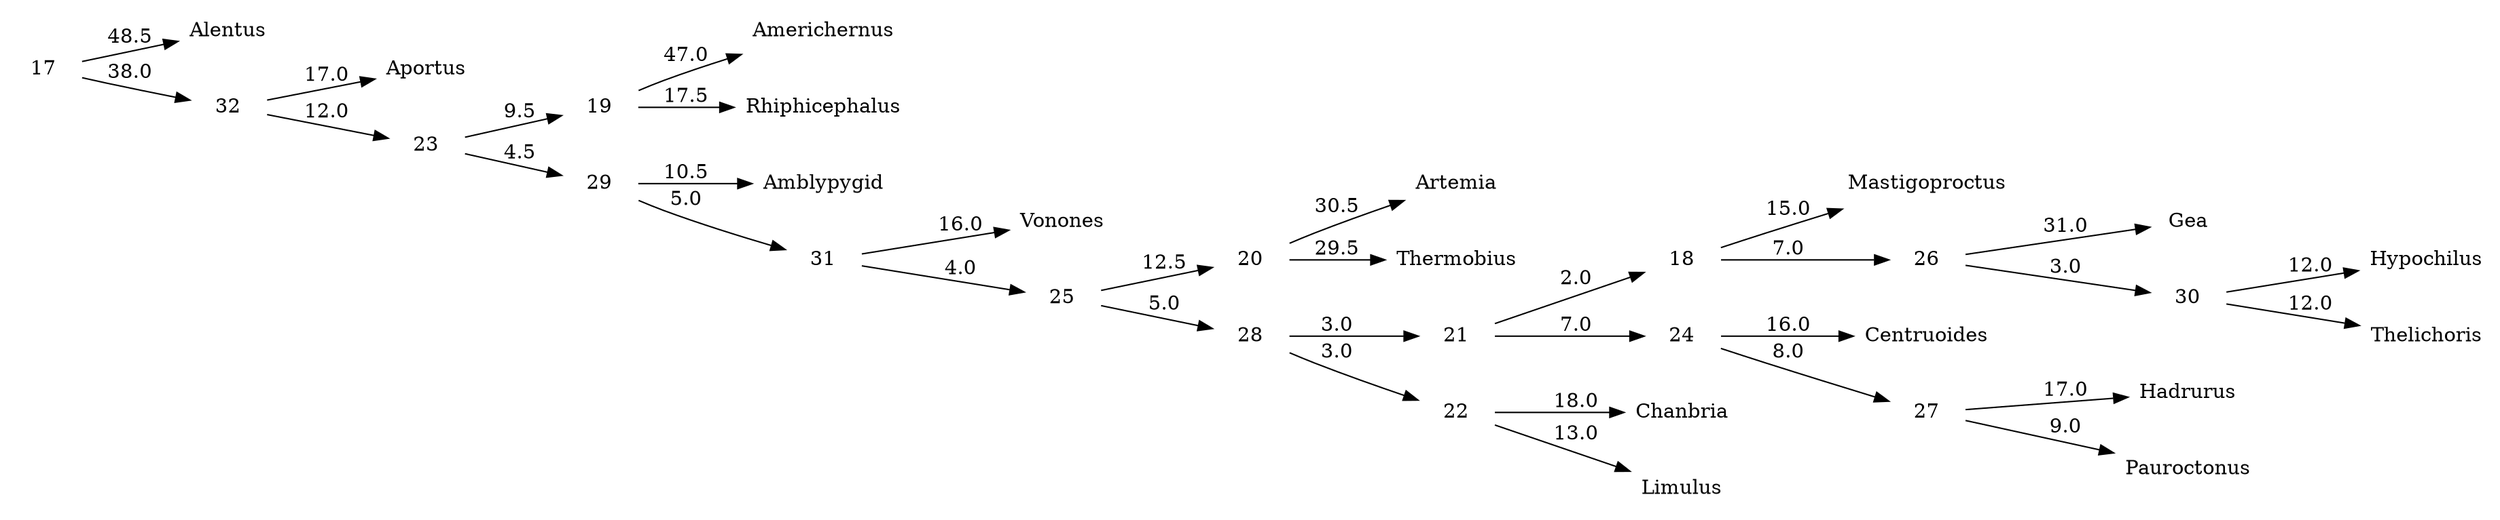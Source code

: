 digraph G {
	rankdir = LR;	node [ shape = none];

    0 [label=Alentus];
    1 [label=Amblypygid];
    2 [label=Americhernus];
    3 [label=Aportus];
    4 [label=Artemia];
    5 [label=Centruoides];
    6 [label=Chanbria];
    7 [label=Gea];
    8 [label=Hadrurus];
    9 [label=Hypochilus];
    10 [label=Limulus];
    11 [label=Mastigoproctus];
    12 [label=Pauroctonus];
    13 [label=Rhiphicephalus];
    14 [label=Thelichoris];
    15 [label=Thermobius];
    16 [label=Vonones];
    17 [];
    18 [];
    19 [];
    20 [];
    21 [];
    22 [];
    23 [];
    24 [];
    25 [];
    26 [];
    27 [];
    28 [];
    29 [];
    30 [];
    31 [];
    32 [];
    17 -> 0 [label=48.5];
    17 -> 32 [label=38.0];
    18 -> 11 [label=15.0];
    18 -> 26 [label=7.0];
    19 -> 2 [label=47.0];
    19 -> 13 [label=17.5];
    20 -> 4 [label=30.5];
    20 -> 15 [label=29.5];
    21 -> 18 [label=2.0];
    21 -> 24 [label=7.0];
    22 -> 6 [label=18.0];
    22 -> 10 [label=13.0];
    23 -> 19 [label=9.5];
    23 -> 29 [label=4.5];
    24 -> 5 [label=16.0];
    24 -> 27 [label=8.0];
    25 -> 20 [label=12.5];
    25 -> 28 [label=5.0];
    26 -> 7 [label=31.0];
    26 -> 30 [label=3.0];
    27 -> 8 [label=17.0];
    27 -> 12 [label=9.0];
    28 -> 21 [label=3.0];
    28 -> 22 [label=3.0];
    29 -> 1 [label=10.5];
    29 -> 31 [label=5.0];
    30 -> 9 [label=12.0];
    30 -> 14 [label=12.0];
    31 -> 16 [label=16.0];
    31 -> 25 [label=4.0];
    32 -> 3 [label=17.0];
    32 -> 23 [label=12.0];
}

//334.0
digraph G {
	rankdir = LR;	node [ shape = none];

    0 [label=Alentus];
    1 [label=Amblypygid];
    2 [label=Americhernus];
    3 [label=Aportus];
    4 [label=Artemia];
    5 [label=Centruoides];
    6 [label=Chanbria];
    7 [label=Gea];
    8 [label=Hadrurus];
    9 [label=Hypochilus];
    10 [label=Limulus];
    11 [label=Mastigoproctus];
    12 [label=Pauroctonus];
    13 [label=Rhiphicephalus];
    14 [label=Thelichoris];
    15 [label=Thermobius];
    16 [label=Vonones];
    17 [];
    18 [];
    19 [];
    20 [];
    21 [];
    22 [];
    23 [];
    24 [];
    25 [];
    26 [];
    27 [];
    28 [];
    29 [];
    30 [];
    31 [];
    32 [];
    17 -> 0 [label=48.5];
    17 -> 32 [label=38.0];
    18 -> 21 [label=1.0];
    18 -> 24 [label=6.5];
    19 -> 16 [label=16.0];
    19 -> 22 [label=3.5];
    20 -> 4 [label=30.5];
    20 -> 15 [label=29.5];
    21 -> 11 [label=14.0];
    21 -> 26 [label=6.0];
    22 -> 20 [label=12.0];
    22 -> 28 [label=4.5];
    23 -> 1 [label=10.5];
    23 -> 19 [label=5.0];
    24 -> 5 [label=15.5];
    24 -> 27 [label=8.5];
    25 -> 2 [label=47.0];
    25 -> 13 [label=17.5];
    26 -> 14 [label=10.0];
    26 -> 30 [label=4.0];
    27 -> 8 [label=17.0];
    27 -> 12 [label=9.0];
    28 -> 18 [label=2.5];
    28 -> 31 [label=2.5];
    29 -> 23 [label=4.5];
    29 -> 25 [label=9.5];
    30 -> 7 [label=32.0];
    30 -> 9 [label=12.0];
    31 -> 6 [label=17.5];
    31 -> 10 [label=13.5];
    32 -> 3 [label=17.0];
    32 -> 29 [label=12.0];
}

//334.0
digraph G {
	rankdir = LR;	node [ shape = none];

    0 [label=Alentus];
    1 [label=Amblypygid];
    2 [label=Americhernus];
    3 [label=Aportus];
    4 [label=Artemia];
    5 [label=Centruoides];
    6 [label=Chanbria];
    7 [label=Gea];
    8 [label=Hadrurus];
    9 [label=Hypochilus];
    10 [label=Limulus];
    11 [label=Mastigoproctus];
    12 [label=Pauroctonus];
    13 [label=Rhiphicephalus];
    14 [label=Thelichoris];
    15 [label=Thermobius];
    16 [label=Vonones];
    17 [];
    18 [];
    19 [];
    20 [];
    21 [];
    22 [];
    23 [];
    24 [];
    25 [];
    26 [];
    27 [];
    28 [];
    29 [];
    30 [];
    31 [];
    32 [];
    17 -> 0 [label=48.5];
    17 -> 32 [label=38.0];
    18 -> 21 [label=2.0];
    18 -> 24 [label=7.0];
    19 -> 16 [label=16.0];
    19 -> 22 [label=4.0];
    20 -> 4 [label=30.5];
    20 -> 15 [label=29.5];
    21 -> 11 [label=15.0];
    21 -> 30 [label=7.0];
    22 -> 20 [label=12.5];
    22 -> 28 [label=5.0];
    23 -> 1 [label=10.5];
    23 -> 19 [label=5.0];
    24 -> 5 [label=16.0];
    24 -> 27 [label=8.0];
    25 -> 2 [label=47.0];
    25 -> 13 [label=17.5];
    26 -> 9 [label=12.0];
    26 -> 14 [label=12.0];
    27 -> 8 [label=17.0];
    27 -> 12 [label=9.0];
    28 -> 18 [label=3.0];
    28 -> 31 [label=3.0];
    29 -> 23 [label=4.5];
    29 -> 25 [label=9.5];
    30 -> 7 [label=31.0];
    30 -> 26 [label=3.0];
    31 -> 6 [label=18.0];
    31 -> 10 [label=13.0];
    32 -> 3 [label=17.0];
    32 -> 29 [label=12.0];
}

//334.0
digraph G {
	rankdir = LR;	node [ shape = none];

    0 [label=Alentus];
    1 [label=Amblypygid];
    2 [label=Americhernus];
    3 [label=Aportus];
    4 [label=Artemia];
    5 [label=Centruoides];
    6 [label=Chanbria];
    7 [label=Gea];
    8 [label=Hadrurus];
    9 [label=Hypochilus];
    10 [label=Limulus];
    11 [label=Mastigoproctus];
    12 [label=Pauroctonus];
    13 [label=Rhiphicephalus];
    14 [label=Thelichoris];
    15 [label=Thermobius];
    16 [label=Vonones];
    17 [];
    18 [];
    19 [];
    20 [];
    21 [];
    22 [];
    23 [];
    24 [];
    25 [];
    26 [];
    27 [];
    28 [];
    29 [];
    30 [];
    31 [];
    32 [];
    17 -> 0 [label=48.5];
    17 -> 32 [label=38.0];
    18 -> 21 [label=1.0];
    18 -> 24 [label=6.5];
    19 -> 16 [label=16.0];
    19 -> 22 [label=3.5];
    20 -> 4 [label=30.5];
    20 -> 15 [label=29.5];
    21 -> 11 [label=14.0];
    21 -> 26 [label=6.0];
    22 -> 20 [label=12.0];
    22 -> 28 [label=4.5];
    23 -> 1 [label=10.5];
    23 -> 19 [label=5.0];
    24 -> 5 [label=15.5];
    24 -> 27 [label=8.5];
    25 -> 2 [label=47.0];
    25 -> 13 [label=17.5];
    26 -> 9 [label=10.0];
    26 -> 30 [label=5.5];
    27 -> 8 [label=17.0];
    27 -> 12 [label=9.0];
    28 -> 18 [label=2.5];
    28 -> 31 [label=2.5];
    29 -> 23 [label=4.5];
    29 -> 25 [label=9.5];
    30 -> 7 [label=31.5];
    30 -> 14 [label=13.5];
    31 -> 6 [label=17.5];
    31 -> 10 [label=13.5];
    32 -> 3 [label=17.0];
    32 -> 29 [label=12.0];
}

//334.0
digraph G {
	rankdir = LR;	node [ shape = none];

    0 [label=Alentus];
    1 [label=Amblypygid];
    2 [label=Americhernus];
    3 [label=Aportus];
    4 [label=Artemia];
    5 [label=Centruoides];
    6 [label=Chanbria];
    7 [label=Gea];
    8 [label=Hadrurus];
    9 [label=Hypochilus];
    10 [label=Limulus];
    11 [label=Mastigoproctus];
    12 [label=Pauroctonus];
    13 [label=Rhiphicephalus];
    14 [label=Thelichoris];
    15 [label=Thermobius];
    16 [label=Vonones];
    17 [];
    18 [];
    19 [];
    20 [];
    21 [];
    22 [];
    23 [];
    24 [];
    25 [];
    26 [];
    27 [];
    28 [];
    29 [];
    30 [];
    31 [];
    32 [];
    17 -> 0 [label=48.5];
    17 -> 23 [label=38.0];
    18 -> 4 [label=30.5];
    18 -> 15 [label=29.5];
    19 -> 20 [label=4.5];
    19 -> 22 [label=9.5];
    20 -> 1 [label=10.5];
    20 -> 21 [label=5.0];
    21 -> 16 [label=16.0];
    21 -> 25 [label=4.0];
    22 -> 2 [label=47.0];
    22 -> 13 [label=17.5];
    23 -> 3 [label=17.0];
    23 -> 19 [label=12.0];
    24 -> 31 [label=3.0];
    24 -> 32 [label=3.0];
    25 -> 18 [label=12.5];
    25 -> 24 [label=5.0];
    26 -> 9 [label=12.0];
    26 -> 14 [label=12.0];
    27 -> 8 [label=17.0];
    27 -> 12 [label=9.0];
    28 -> 5 [label=16.0];
    28 -> 27 [label=8.0];
    29 -> 11 [label=15.0];
    29 -> 30 [label=7.0];
    30 -> 7 [label=31.0];
    30 -> 26 [label=3.0];
    31 -> 28 [label=7.0];
    31 -> 29 [label=2.0];
    32 -> 6 [label=18.0];
    32 -> 10 [label=13.0];
}

//334.0
digraph G {
	rankdir = LR;	node [ shape = none];

    0 [label=Alentus];
    1 [label=Amblypygid];
    2 [label=Americhernus];
    3 [label=Aportus];
    4 [label=Artemia];
    5 [label=Centruoides];
    6 [label=Chanbria];
    7 [label=Gea];
    8 [label=Hadrurus];
    9 [label=Hypochilus];
    10 [label=Limulus];
    11 [label=Mastigoproctus];
    12 [label=Pauroctonus];
    13 [label=Rhiphicephalus];
    14 [label=Thelichoris];
    15 [label=Thermobius];
    16 [label=Vonones];
    17 [];
    18 [];
    19 [];
    20 [];
    21 [];
    22 [];
    23 [];
    24 [];
    25 [];
    26 [];
    27 [];
    28 [];
    29 [];
    30 [];
    31 [];
    32 [];
    17 -> 0 [label=48.5];
    17 -> 23 [label=38.0];
    18 -> 4 [label=30.5];
    18 -> 15 [label=29.5];
    19 -> 20 [label=4.5];
    19 -> 22 [label=9.5];
    20 -> 1 [label=10.5];
    20 -> 21 [label=5.0];
    21 -> 16 [label=16.0];
    21 -> 25 [label=3.5];
    22 -> 2 [label=47.0];
    22 -> 13 [label=17.5];
    23 -> 3 [label=17.0];
    23 -> 19 [label=12.0];
    24 -> 31 [label=2.5];
    24 -> 32 [label=2.5];
    25 -> 18 [label=12.0];
    25 -> 24 [label=4.5];
    26 -> 14 [label=10.0];
    26 -> 30 [label=4.0];
    27 -> 8 [label=17.0];
    27 -> 12 [label=9.0];
    28 -> 5 [label=15.5];
    28 -> 27 [label=8.5];
    29 -> 11 [label=14.0];
    29 -> 26 [label=6.0];
    30 -> 7 [label=32.0];
    30 -> 9 [label=12.0];
    31 -> 28 [label=6.5];
    31 -> 29 [label=1.0];
    32 -> 6 [label=17.5];
    32 -> 10 [label=13.5];
}

//334.0
digraph G {
	rankdir = LR;	node [ shape = none];

    0 [label=Alentus];
    1 [label=Amblypygid];
    2 [label=Americhernus];
    3 [label=Aportus];
    4 [label=Artemia];
    5 [label=Centruoides];
    6 [label=Chanbria];
    7 [label=Gea];
    8 [label=Hadrurus];
    9 [label=Hypochilus];
    10 [label=Limulus];
    11 [label=Mastigoproctus];
    12 [label=Pauroctonus];
    13 [label=Rhiphicephalus];
    14 [label=Thelichoris];
    15 [label=Thermobius];
    16 [label=Vonones];
    17 [];
    18 [];
    19 [];
    20 [];
    21 [];
    22 [];
    23 [];
    24 [];
    25 [];
    26 [];
    27 [];
    28 [];
    29 [];
    30 [];
    31 [];
    32 [];
    17 -> 0 [label=48.5];
    17 -> 23 [label=38.0];
    18 -> 4 [label=30.5];
    18 -> 15 [label=29.5];
    19 -> 20 [label=4.5];
    19 -> 22 [label=9.5];
    20 -> 1 [label=10.5];
    20 -> 21 [label=5.0];
    21 -> 16 [label=16.0];
    21 -> 25 [label=3.5];
    22 -> 2 [label=47.0];
    22 -> 13 [label=17.5];
    23 -> 3 [label=17.0];
    23 -> 19 [label=12.0];
    24 -> 31 [label=2.5];
    24 -> 32 [label=2.5];
    25 -> 18 [label=12.0];
    25 -> 24 [label=4.5];
    26 -> 7 [label=31.5];
    26 -> 14 [label=13.5];
    27 -> 8 [label=17.0];
    27 -> 12 [label=9.0];
    28 -> 5 [label=15.5];
    28 -> 27 [label=8.5];
    29 -> 11 [label=14.0];
    29 -> 30 [label=6.0];
    30 -> 9 [label=10.0];
    30 -> 26 [label=5.5];
    31 -> 28 [label=6.5];
    31 -> 29 [label=1.0];
    32 -> 6 [label=17.5];
    32 -> 10 [label=13.5];
}

//334.0

